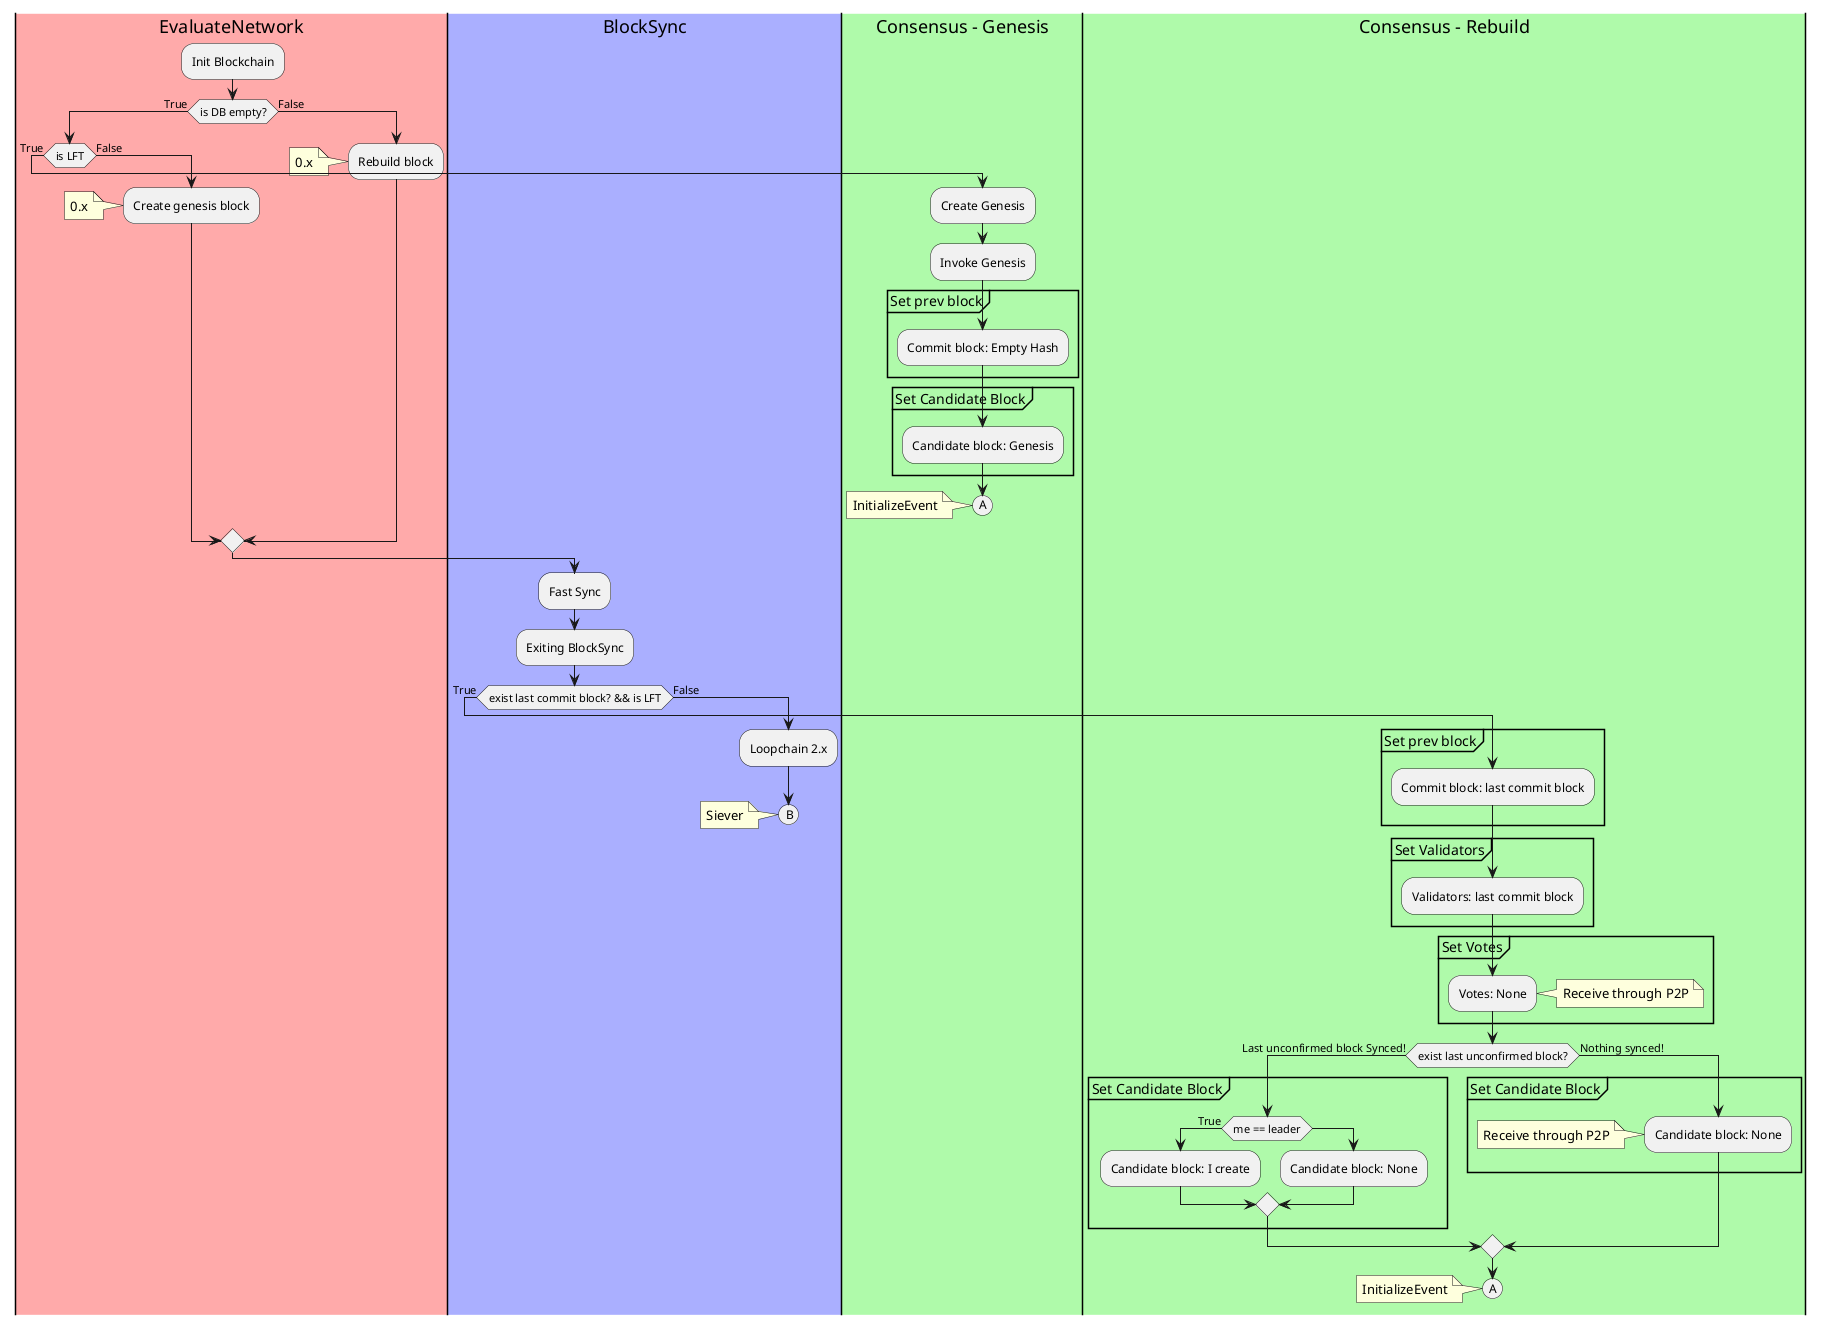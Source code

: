 @startuml
' State definitions
|#FFAAAA|EvaluateNetwork|
|#AAAFFF|BlockSync|
|#AFFAAA|Consensus - Genesis|
|#AFFAAA|Consensus - Rebuild|

' Start
|EvaluateNetwork|
:Init Blockchain;
if (is DB empty?) then (True)
    if (is LFT) then (True)
        |Consensus - Genesis|
        :Create Genesis;
        :Invoke Genesis;
        partition "Set prev block" {
            :Commit block: Empty Hash;
        }
        partition "Set Candidate Block" {
            :Candidate block: Genesis;
        }

        (A)
        note: InitializeEvent
        detach
    else (False)
        |EvaluateNetwork|
        :Create genesis block;
        note: 0.x
    endif
else (False)
    :Rebuild block;
    note: 0.x
endif
|BlockSync|
:Fast Sync;
:Exiting BlockSync;
if (exist last commit block? && is LFT) then (True)
    |Consensus - Rebuild|
    partition "Set prev block" {
        :Commit block: last commit block;
    }
    partition "Set Validators" {
        :Validators: last commit block;
    }
    partition "Set Votes" {
        :Votes: None;
        note right: Receive through P2P
    }
    if (exist last unconfirmed block?) then (True)
        -> Last unconfirmed block Synced!;
        partition "Set Candidate Block" {
        if (me == leader) then (True)
            :Candidate block: I create;
        else
            :Candidate block: None;
        endif
        }
    else (False)
        -> Nothing synced!;
        partition "Set Candidate Block" {
            :Candidate block: None;
            note left: Receive through P2P
        }
    endif
    (A)
    note: InitializeEvent
    detach
else (False)
    |BlockSync|
    :Loopchain 2.x;
    (B)
    note: Siever
    detach
endif
@enduml
